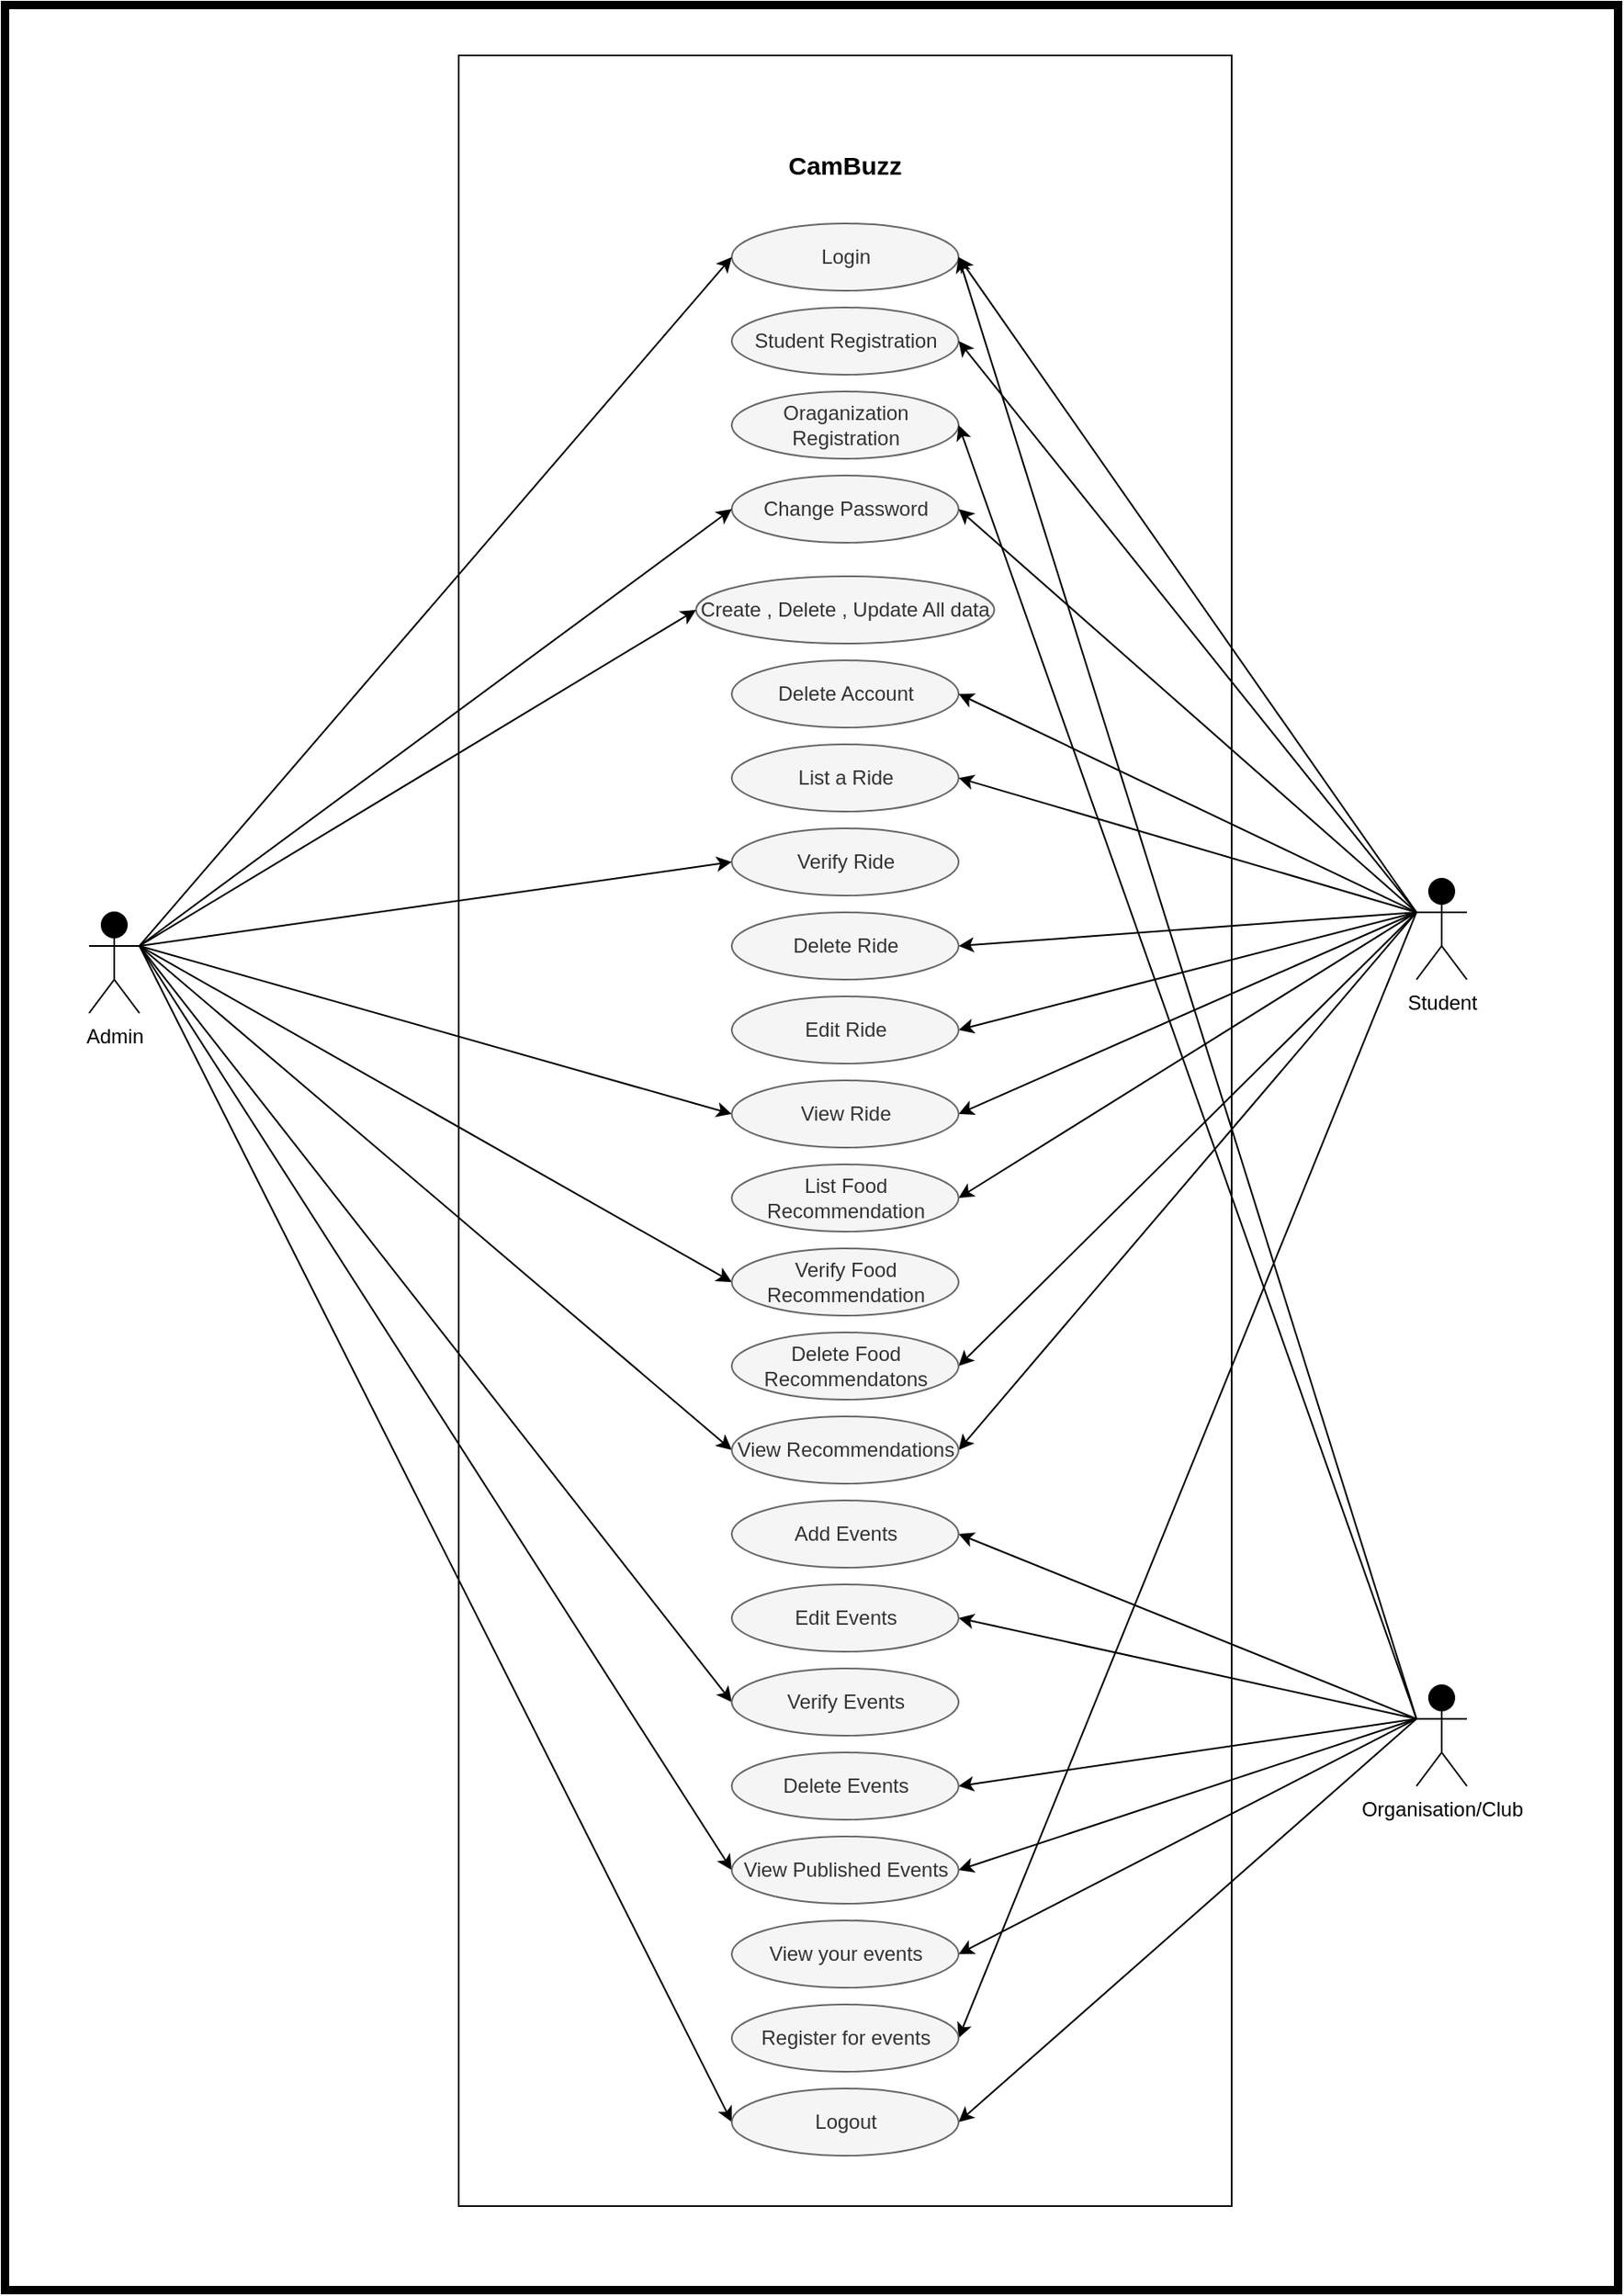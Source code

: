 <mxfile version="22.1.3" type="google">
  <diagram name="Page-1" id="0vYQ331ZLxphveQs4dcZ">
    <mxGraphModel grid="1" page="1" gridSize="10" guides="1" tooltips="1" connect="1" arrows="1" fold="1" pageScale="1" pageWidth="850" pageHeight="1100" math="0" shadow="0">
      <root>
        <mxCell id="0" />
        <mxCell id="1" parent="0" />
        <mxCell id="41ErZD8cDQTFWcDoCBp9-1" value="" style="rounded=0;whiteSpace=wrap;html=1;" vertex="1" parent="1">
          <mxGeometry x="160" y="220" width="460" height="1280" as="geometry" />
        </mxCell>
        <mxCell id="41ErZD8cDQTFWcDoCBp9-2" value="Login" style="ellipse;whiteSpace=wrap;html=1;fillColor=#f5f5f5;strokeColor=#666666;fontColor=#333333;" vertex="1" parent="1">
          <mxGeometry x="322.5" y="320" width="135" height="40" as="geometry" />
        </mxCell>
        <mxCell id="41ErZD8cDQTFWcDoCBp9-3" value="Student Registration" style="ellipse;whiteSpace=wrap;html=1;fillColor=#f5f5f5;strokeColor=#666666;fontColor=#333333;" vertex="1" parent="1">
          <mxGeometry x="322.5" y="370" width="135" height="40" as="geometry" />
        </mxCell>
        <mxCell id="41ErZD8cDQTFWcDoCBp9-4" value="Oraganization Registration" style="ellipse;whiteSpace=wrap;html=1;fillColor=#f5f5f5;strokeColor=#666666;fontColor=#333333;" vertex="1" parent="1">
          <mxGeometry x="322.5" y="420" width="135" height="40" as="geometry" />
        </mxCell>
        <mxCell id="41ErZD8cDQTFWcDoCBp9-5" value="Change Password" style="ellipse;whiteSpace=wrap;html=1;fillColor=#f5f5f5;strokeColor=#666666;fontColor=#333333;" vertex="1" parent="1">
          <mxGeometry x="322.5" y="470" width="135" height="40" as="geometry" />
        </mxCell>
        <mxCell id="41ErZD8cDQTFWcDoCBp9-7" value="Create , Delete , Update All data" style="ellipse;whiteSpace=wrap;html=1;fillColor=#f5f5f5;strokeColor=#666666;fontColor=#333333;" vertex="1" parent="1">
          <mxGeometry x="301.25" y="530" width="177.5" height="40" as="geometry" />
        </mxCell>
        <mxCell id="41ErZD8cDQTFWcDoCBp9-8" value="Delete Account" style="ellipse;whiteSpace=wrap;html=1;fillColor=#f5f5f5;strokeColor=#666666;fontColor=#333333;" vertex="1" parent="1">
          <mxGeometry x="322.5" y="580" width="135" height="40" as="geometry" />
        </mxCell>
        <mxCell id="41ErZD8cDQTFWcDoCBp9-9" value="List a Ride" style="ellipse;whiteSpace=wrap;html=1;fillColor=#f5f5f5;strokeColor=#666666;fontColor=#333333;" vertex="1" parent="1">
          <mxGeometry x="322.5" y="630" width="135" height="40" as="geometry" />
        </mxCell>
        <mxCell id="Uo1004rT4YjdCuuCR5hr-10" style="edgeStyle=none;rounded=0;orthogonalLoop=1;jettySize=auto;html=1;exitX=1;exitY=0.333;exitDx=0;exitDy=0;exitPerimeter=0;entryX=0;entryY=0.5;entryDx=0;entryDy=0;" edge="1" parent="1" source="41ErZD8cDQTFWcDoCBp9-19" target="41ErZD8cDQTFWcDoCBp9-5">
          <mxGeometry relative="1" as="geometry" />
        </mxCell>
        <mxCell id="Uo1004rT4YjdCuuCR5hr-15" style="edgeStyle=none;rounded=0;orthogonalLoop=1;jettySize=auto;html=1;exitX=1;exitY=0.333;exitDx=0;exitDy=0;exitPerimeter=0;entryX=0;entryY=0.5;entryDx=0;entryDy=0;" edge="1" parent="1" source="41ErZD8cDQTFWcDoCBp9-19" target="2fhhlphzJF3pxxe_1fnA-51">
          <mxGeometry relative="1" as="geometry" />
        </mxCell>
        <mxCell id="Uo1004rT4YjdCuuCR5hr-16" style="edgeStyle=none;rounded=0;orthogonalLoop=1;jettySize=auto;html=1;exitX=1;exitY=0.333;exitDx=0;exitDy=0;exitPerimeter=0;entryX=0;entryY=0.5;entryDx=0;entryDy=0;" edge="1" parent="1" source="41ErZD8cDQTFWcDoCBp9-19" target="41ErZD8cDQTFWcDoCBp9-7">
          <mxGeometry relative="1" as="geometry" />
        </mxCell>
        <mxCell id="Uo1004rT4YjdCuuCR5hr-17" style="edgeStyle=none;rounded=0;orthogonalLoop=1;jettySize=auto;html=1;exitX=1;exitY=0.333;exitDx=0;exitDy=0;exitPerimeter=0;entryX=0;entryY=0.5;entryDx=0;entryDy=0;" edge="1" parent="1" source="41ErZD8cDQTFWcDoCBp9-19" target="41ErZD8cDQTFWcDoCBp9-2">
          <mxGeometry relative="1" as="geometry" />
        </mxCell>
        <mxCell id="Uo1004rT4YjdCuuCR5hr-18" style="edgeStyle=none;rounded=0;orthogonalLoop=1;jettySize=auto;html=1;exitX=1;exitY=0.333;exitDx=0;exitDy=0;exitPerimeter=0;entryX=0;entryY=0.5;entryDx=0;entryDy=0;" edge="1" parent="1" source="41ErZD8cDQTFWcDoCBp9-19" target="2fhhlphzJF3pxxe_1fnA-1">
          <mxGeometry relative="1" as="geometry" />
        </mxCell>
        <mxCell id="Uo1004rT4YjdCuuCR5hr-19" style="edgeStyle=none;rounded=0;orthogonalLoop=1;jettySize=auto;html=1;exitX=1;exitY=0.333;exitDx=0;exitDy=0;exitPerimeter=0;entryX=0;entryY=0.5;entryDx=0;entryDy=0;" edge="1" parent="1" source="41ErZD8cDQTFWcDoCBp9-19" target="2fhhlphzJF3pxxe_1fnA-9">
          <mxGeometry relative="1" as="geometry" />
        </mxCell>
        <mxCell id="Uo1004rT4YjdCuuCR5hr-20" style="edgeStyle=none;rounded=0;orthogonalLoop=1;jettySize=auto;html=1;exitX=1;exitY=0.333;exitDx=0;exitDy=0;exitPerimeter=0;entryX=0;entryY=0.5;entryDx=0;entryDy=0;" edge="1" parent="1" source="41ErZD8cDQTFWcDoCBp9-19" target="2fhhlphzJF3pxxe_1fnA-49">
          <mxGeometry relative="1" as="geometry" />
        </mxCell>
        <mxCell id="Uo1004rT4YjdCuuCR5hr-21" style="edgeStyle=none;rounded=0;orthogonalLoop=1;jettySize=auto;html=1;exitX=1;exitY=0.333;exitDx=0;exitDy=0;exitPerimeter=0;entryX=0;entryY=0.5;entryDx=0;entryDy=0;" edge="1" parent="1" source="41ErZD8cDQTFWcDoCBp9-19" target="2fhhlphzJF3pxxe_1fnA-7">
          <mxGeometry relative="1" as="geometry" />
        </mxCell>
        <mxCell id="Uo1004rT4YjdCuuCR5hr-22" style="edgeStyle=none;rounded=0;orthogonalLoop=1;jettySize=auto;html=1;exitX=1;exitY=0.333;exitDx=0;exitDy=0;exitPerimeter=0;entryX=0;entryY=0.5;entryDx=0;entryDy=0;" edge="1" parent="1" source="41ErZD8cDQTFWcDoCBp9-19" target="2fhhlphzJF3pxxe_1fnA-29">
          <mxGeometry relative="1" as="geometry" />
        </mxCell>
        <mxCell id="Uo1004rT4YjdCuuCR5hr-24" style="edgeStyle=none;rounded=0;orthogonalLoop=1;jettySize=auto;html=1;exitX=1;exitY=0.333;exitDx=0;exitDy=0;exitPerimeter=0;entryX=0;entryY=0.5;entryDx=0;entryDy=0;" edge="1" parent="1" source="41ErZD8cDQTFWcDoCBp9-19" target="2fhhlphzJF3pxxe_1fnA-37">
          <mxGeometry relative="1" as="geometry" />
        </mxCell>
        <mxCell id="41ErZD8cDQTFWcDoCBp9-19" value="Admin" style="shape=umlActor;verticalLabelPosition=bottom;verticalAlign=top;html=1;outlineConnect=0;strokeColor=#000000;fillColor=#000000;" vertex="1" parent="1">
          <mxGeometry x="-60" y="730" width="30" height="60" as="geometry" />
        </mxCell>
        <mxCell id="Uo1004rT4YjdCuuCR5hr-25" style="edgeStyle=none;rounded=0;orthogonalLoop=1;jettySize=auto;html=1;exitX=0;exitY=0.333;exitDx=0;exitDy=0;exitPerimeter=0;entryX=1;entryY=0.5;entryDx=0;entryDy=0;" edge="1" parent="1" source="41ErZD8cDQTFWcDoCBp9-24" target="2fhhlphzJF3pxxe_1fnA-51">
          <mxGeometry relative="1" as="geometry" />
        </mxCell>
        <mxCell id="Uo1004rT4YjdCuuCR5hr-26" style="edgeStyle=none;rounded=0;orthogonalLoop=1;jettySize=auto;html=1;exitX=0;exitY=0.333;exitDx=0;exitDy=0;exitPerimeter=0;entryX=1;entryY=0.5;entryDx=0;entryDy=0;" edge="1" parent="1" source="41ErZD8cDQTFWcDoCBp9-24" target="2fhhlphzJF3pxxe_1fnA-37">
          <mxGeometry relative="1" as="geometry" />
        </mxCell>
        <mxCell id="Uo1004rT4YjdCuuCR5hr-27" style="edgeStyle=none;rounded=0;orthogonalLoop=1;jettySize=auto;html=1;exitX=0;exitY=0.333;exitDx=0;exitDy=0;exitPerimeter=0;entryX=1;entryY=0.5;entryDx=0;entryDy=0;" edge="1" parent="1" source="41ErZD8cDQTFWcDoCBp9-24" target="2fhhlphzJF3pxxe_1fnA-41">
          <mxGeometry relative="1" as="geometry" />
        </mxCell>
        <mxCell id="Uo1004rT4YjdCuuCR5hr-28" style="edgeStyle=none;rounded=0;orthogonalLoop=1;jettySize=auto;html=1;exitX=0;exitY=0.333;exitDx=0;exitDy=0;exitPerimeter=0;entryX=1;entryY=0.5;entryDx=0;entryDy=0;" edge="1" parent="1" source="41ErZD8cDQTFWcDoCBp9-24" target="2fhhlphzJF3pxxe_1fnA-36">
          <mxGeometry relative="1" as="geometry" />
        </mxCell>
        <mxCell id="Uo1004rT4YjdCuuCR5hr-29" style="edgeStyle=none;rounded=0;orthogonalLoop=1;jettySize=auto;html=1;exitX=0;exitY=0.333;exitDx=0;exitDy=0;exitPerimeter=0;entryX=1;entryY=0.5;entryDx=0;entryDy=0;" edge="1" parent="1" source="41ErZD8cDQTFWcDoCBp9-24" target="2fhhlphzJF3pxxe_1fnA-35">
          <mxGeometry relative="1" as="geometry" />
        </mxCell>
        <mxCell id="Uo1004rT4YjdCuuCR5hr-30" style="edgeStyle=none;rounded=0;orthogonalLoop=1;jettySize=auto;html=1;exitX=0;exitY=0.333;exitDx=0;exitDy=0;exitPerimeter=0;entryX=1;entryY=0.5;entryDx=0;entryDy=0;" edge="1" parent="1" source="41ErZD8cDQTFWcDoCBp9-24" target="2fhhlphzJF3pxxe_1fnA-34">
          <mxGeometry relative="1" as="geometry" />
        </mxCell>
        <mxCell id="Uo1004rT4YjdCuuCR5hr-31" style="edgeStyle=none;rounded=0;orthogonalLoop=1;jettySize=auto;html=1;exitX=0;exitY=0.333;exitDx=0;exitDy=0;exitPerimeter=0;entryX=1;entryY=0.5;entryDx=0;entryDy=0;" edge="1" parent="1" source="41ErZD8cDQTFWcDoCBp9-24" target="41ErZD8cDQTFWcDoCBp9-2">
          <mxGeometry relative="1" as="geometry" />
        </mxCell>
        <mxCell id="Uo1004rT4YjdCuuCR5hr-34" style="edgeStyle=none;rounded=0;orthogonalLoop=1;jettySize=auto;html=1;exitX=0;exitY=0.333;exitDx=0;exitDy=0;exitPerimeter=0;entryX=1;entryY=0.5;entryDx=0;entryDy=0;" edge="1" parent="1" source="41ErZD8cDQTFWcDoCBp9-24" target="41ErZD8cDQTFWcDoCBp9-4">
          <mxGeometry relative="1" as="geometry" />
        </mxCell>
        <mxCell id="41ErZD8cDQTFWcDoCBp9-24" value="Organisation/Club" style="shape=umlActor;verticalLabelPosition=bottom;verticalAlign=top;html=1;outlineConnect=0;strokeColor=#000000;fillColor=#000000;" vertex="1" parent="1">
          <mxGeometry x="730" y="1190" width="30" height="60" as="geometry" />
        </mxCell>
        <mxCell id="Uo1004rT4YjdCuuCR5hr-32" style="edgeStyle=none;rounded=0;orthogonalLoop=1;jettySize=auto;html=1;exitX=0;exitY=0.333;exitDx=0;exitDy=0;exitPerimeter=0;entryX=1;entryY=0.5;entryDx=0;entryDy=0;" edge="1" parent="1" source="41ErZD8cDQTFWcDoCBp9-30" target="41ErZD8cDQTFWcDoCBp9-2">
          <mxGeometry relative="1" as="geometry" />
        </mxCell>
        <mxCell id="Uo1004rT4YjdCuuCR5hr-33" style="edgeStyle=none;rounded=0;orthogonalLoop=1;jettySize=auto;html=1;exitX=0;exitY=0.333;exitDx=0;exitDy=0;exitPerimeter=0;entryX=1;entryY=0.5;entryDx=0;entryDy=0;" edge="1" parent="1" source="41ErZD8cDQTFWcDoCBp9-30" target="41ErZD8cDQTFWcDoCBp9-3">
          <mxGeometry relative="1" as="geometry" />
        </mxCell>
        <mxCell id="Uo1004rT4YjdCuuCR5hr-35" style="edgeStyle=none;rounded=0;orthogonalLoop=1;jettySize=auto;html=1;exitX=0;exitY=0.333;exitDx=0;exitDy=0;exitPerimeter=0;entryX=1;entryY=0.5;entryDx=0;entryDy=0;" edge="1" parent="1" source="41ErZD8cDQTFWcDoCBp9-30" target="41ErZD8cDQTFWcDoCBp9-5">
          <mxGeometry relative="1" as="geometry" />
        </mxCell>
        <mxCell id="Uo1004rT4YjdCuuCR5hr-36" style="edgeStyle=none;rounded=0;orthogonalLoop=1;jettySize=auto;html=1;exitX=0;exitY=0.333;exitDx=0;exitDy=0;exitPerimeter=0;entryX=1;entryY=0.5;entryDx=0;entryDy=0;" edge="1" parent="1" source="41ErZD8cDQTFWcDoCBp9-30" target="41ErZD8cDQTFWcDoCBp9-8">
          <mxGeometry relative="1" as="geometry" />
        </mxCell>
        <mxCell id="Uo1004rT4YjdCuuCR5hr-37" style="edgeStyle=none;rounded=0;orthogonalLoop=1;jettySize=auto;html=1;exitX=0;exitY=0.333;exitDx=0;exitDy=0;exitPerimeter=0;entryX=1;entryY=0.5;entryDx=0;entryDy=0;" edge="1" parent="1" source="41ErZD8cDQTFWcDoCBp9-30" target="41ErZD8cDQTFWcDoCBp9-9">
          <mxGeometry relative="1" as="geometry" />
        </mxCell>
        <mxCell id="Uo1004rT4YjdCuuCR5hr-38" style="edgeStyle=none;rounded=0;orthogonalLoop=1;jettySize=auto;html=1;exitX=0;exitY=0.333;exitDx=0;exitDy=0;exitPerimeter=0;entryX=1;entryY=0.5;entryDx=0;entryDy=0;" edge="1" parent="1" source="41ErZD8cDQTFWcDoCBp9-30" target="2fhhlphzJF3pxxe_1fnA-4">
          <mxGeometry relative="1" as="geometry" />
        </mxCell>
        <mxCell id="Uo1004rT4YjdCuuCR5hr-39" style="edgeStyle=none;rounded=0;orthogonalLoop=1;jettySize=auto;html=1;exitX=0;exitY=0.333;exitDx=0;exitDy=0;exitPerimeter=0;entryX=1;entryY=0.5;entryDx=0;entryDy=0;" edge="1" parent="1" source="41ErZD8cDQTFWcDoCBp9-30" target="2fhhlphzJF3pxxe_1fnA-5">
          <mxGeometry relative="1" as="geometry" />
        </mxCell>
        <mxCell id="Uo1004rT4YjdCuuCR5hr-40" style="edgeStyle=none;rounded=0;orthogonalLoop=1;jettySize=auto;html=1;exitX=0;exitY=0.333;exitDx=0;exitDy=0;exitPerimeter=0;entryX=1;entryY=0.5;entryDx=0;entryDy=0;" edge="1" parent="1" source="41ErZD8cDQTFWcDoCBp9-30" target="2fhhlphzJF3pxxe_1fnA-7">
          <mxGeometry relative="1" as="geometry" />
        </mxCell>
        <mxCell id="Uo1004rT4YjdCuuCR5hr-41" style="edgeStyle=none;rounded=0;orthogonalLoop=1;jettySize=auto;html=1;exitX=0;exitY=0.333;exitDx=0;exitDy=0;exitPerimeter=0;entryX=1;entryY=0.5;entryDx=0;entryDy=0;" edge="1" parent="1" source="41ErZD8cDQTFWcDoCBp9-30" target="2fhhlphzJF3pxxe_1fnA-8">
          <mxGeometry relative="1" as="geometry" />
        </mxCell>
        <mxCell id="Uo1004rT4YjdCuuCR5hr-42" style="edgeStyle=none;rounded=0;orthogonalLoop=1;jettySize=auto;html=1;exitX=0;exitY=0.333;exitDx=0;exitDy=0;exitPerimeter=0;entryX=1;entryY=0.5;entryDx=0;entryDy=0;" edge="1" parent="1" source="41ErZD8cDQTFWcDoCBp9-30" target="2fhhlphzJF3pxxe_1fnA-26">
          <mxGeometry relative="1" as="geometry" />
        </mxCell>
        <mxCell id="Uo1004rT4YjdCuuCR5hr-43" style="edgeStyle=none;rounded=0;orthogonalLoop=1;jettySize=auto;html=1;exitX=0;exitY=0.333;exitDx=0;exitDy=0;exitPerimeter=0;entryX=1;entryY=0.5;entryDx=0;entryDy=0;" edge="1" parent="1" source="41ErZD8cDQTFWcDoCBp9-30" target="2fhhlphzJF3pxxe_1fnA-29">
          <mxGeometry relative="1" as="geometry" />
        </mxCell>
        <mxCell id="Uo1004rT4YjdCuuCR5hr-44" style="edgeStyle=none;rounded=0;orthogonalLoop=1;jettySize=auto;html=1;exitX=0;exitY=0.333;exitDx=0;exitDy=0;exitPerimeter=0;entryX=1;entryY=0.5;entryDx=0;entryDy=0;" edge="1" parent="1" source="41ErZD8cDQTFWcDoCBp9-30" target="2fhhlphzJF3pxxe_1fnA-38">
          <mxGeometry relative="1" as="geometry" />
        </mxCell>
        <mxCell id="41ErZD8cDQTFWcDoCBp9-30" value="Student" style="shape=umlActor;verticalLabelPosition=bottom;verticalAlign=top;html=1;outlineConnect=0;strokeColor=#000000;fillColor=#000000;" vertex="1" parent="1">
          <mxGeometry x="730" y="710" width="30" height="60" as="geometry" />
        </mxCell>
        <mxCell id="41ErZD8cDQTFWcDoCBp9-32" value="&lt;b&gt;&lt;font style=&quot;font-size: 15px;&quot;&gt;CamBuzz&lt;/font&gt;&lt;/b&gt;" style="text;html=1;strokeColor=none;fillColor=none;align=center;verticalAlign=middle;whiteSpace=wrap;rounded=0;" vertex="1" parent="1">
          <mxGeometry x="260" y="270" width="260" height="30" as="geometry" />
        </mxCell>
        <mxCell id="2fhhlphzJF3pxxe_1fnA-1" value="Verify Ride" style="ellipse;whiteSpace=wrap;html=1;fillColor=#f5f5f5;strokeColor=#666666;fontColor=#333333;" vertex="1" parent="1">
          <mxGeometry x="322.5" y="680" width="135" height="40" as="geometry" />
        </mxCell>
        <mxCell id="2fhhlphzJF3pxxe_1fnA-4" value="Delete Ride" style="ellipse;whiteSpace=wrap;html=1;fillColor=#f5f5f5;strokeColor=#666666;fontColor=#333333;" vertex="1" parent="1">
          <mxGeometry x="322.5" y="730" width="135" height="40" as="geometry" />
        </mxCell>
        <mxCell id="2fhhlphzJF3pxxe_1fnA-5" value="Edit Ride" style="ellipse;whiteSpace=wrap;html=1;fillColor=#f5f5f5;strokeColor=#666666;fontColor=#333333;" vertex="1" parent="1">
          <mxGeometry x="322.5" y="780" width="135" height="40" as="geometry" />
        </mxCell>
        <mxCell id="2fhhlphzJF3pxxe_1fnA-7" value="View Ride" style="ellipse;whiteSpace=wrap;html=1;fillColor=#f5f5f5;strokeColor=#666666;fontColor=#333333;" vertex="1" parent="1">
          <mxGeometry x="322.5" y="830" width="135" height="40" as="geometry" />
        </mxCell>
        <mxCell id="2fhhlphzJF3pxxe_1fnA-8" value="List Food Recommendation" style="ellipse;whiteSpace=wrap;html=1;fillColor=#f5f5f5;strokeColor=#666666;fontColor=#333333;" vertex="1" parent="1">
          <mxGeometry x="322.5" y="880" width="135" height="40" as="geometry" />
        </mxCell>
        <mxCell id="2fhhlphzJF3pxxe_1fnA-9" value="Verify Food Recommendation" style="ellipse;whiteSpace=wrap;html=1;fillColor=#f5f5f5;strokeColor=#666666;fontColor=#333333;" vertex="1" parent="1">
          <mxGeometry x="322.5" y="930" width="135" height="40" as="geometry" />
        </mxCell>
        <mxCell id="2fhhlphzJF3pxxe_1fnA-26" value="Delete Food Recommendatons" style="ellipse;whiteSpace=wrap;html=1;fillColor=#f5f5f5;strokeColor=#666666;fontColor=#333333;" vertex="1" parent="1">
          <mxGeometry x="322.5" y="980" width="135" height="40" as="geometry" />
        </mxCell>
        <mxCell id="2fhhlphzJF3pxxe_1fnA-29" value="View Recommendations" style="ellipse;whiteSpace=wrap;html=1;fillColor=#f5f5f5;strokeColor=#666666;fontColor=#333333;" vertex="1" parent="1">
          <mxGeometry x="322.5" y="1030" width="135" height="40" as="geometry" />
        </mxCell>
        <mxCell id="2fhhlphzJF3pxxe_1fnA-34" value="Add Events" style="ellipse;whiteSpace=wrap;html=1;fillColor=#f5f5f5;strokeColor=#666666;fontColor=#333333;" vertex="1" parent="1">
          <mxGeometry x="322.5" y="1080" width="135" height="40" as="geometry" />
        </mxCell>
        <mxCell id="2fhhlphzJF3pxxe_1fnA-35" value="Edit Events" style="ellipse;whiteSpace=wrap;html=1;fillColor=#f5f5f5;strokeColor=#666666;fontColor=#333333;" vertex="1" parent="1">
          <mxGeometry x="322.5" y="1130" width="135" height="40" as="geometry" />
        </mxCell>
        <mxCell id="2fhhlphzJF3pxxe_1fnA-36" value="Delete Events" style="ellipse;whiteSpace=wrap;html=1;fillColor=#f5f5f5;strokeColor=#666666;fontColor=#333333;" vertex="1" parent="1">
          <mxGeometry x="322.5" y="1230" width="135" height="40" as="geometry" />
        </mxCell>
        <mxCell id="2fhhlphzJF3pxxe_1fnA-37" value="View Published Events" style="ellipse;whiteSpace=wrap;html=1;fillColor=#f5f5f5;strokeColor=#666666;fontColor=#333333;" vertex="1" parent="1">
          <mxGeometry x="322.5" y="1280" width="135" height="40" as="geometry" />
        </mxCell>
        <mxCell id="2fhhlphzJF3pxxe_1fnA-38" value="Register for events" style="ellipse;whiteSpace=wrap;html=1;fillColor=#f5f5f5;strokeColor=#666666;fontColor=#333333;" vertex="1" parent="1">
          <mxGeometry x="322.5" y="1380" width="135" height="40" as="geometry" />
        </mxCell>
        <mxCell id="2fhhlphzJF3pxxe_1fnA-41" value="View your events" style="ellipse;whiteSpace=wrap;html=1;fillColor=#f5f5f5;strokeColor=#666666;fontColor=#333333;" vertex="1" parent="1">
          <mxGeometry x="322.5" y="1330" width="135" height="40" as="geometry" />
        </mxCell>
        <mxCell id="2fhhlphzJF3pxxe_1fnA-49" value="Verify Events" style="ellipse;whiteSpace=wrap;html=1;fillColor=#f5f5f5;strokeColor=#666666;fontColor=#333333;" vertex="1" parent="1">
          <mxGeometry x="322.5" y="1180" width="135" height="40" as="geometry" />
        </mxCell>
        <mxCell id="2fhhlphzJF3pxxe_1fnA-51" value="Logout" style="ellipse;whiteSpace=wrap;html=1;fillColor=#f5f5f5;strokeColor=#666666;fontColor=#333333;" vertex="1" parent="1">
          <mxGeometry x="322.5" y="1430" width="135" height="40" as="geometry" />
        </mxCell>
        <mxCell id="Uo1004rT4YjdCuuCR5hr-45" value="" style="rounded=0;whiteSpace=wrap;html=1;fillColor=none;strokeWidth=5;" vertex="1" parent="1">
          <mxGeometry x="-110" y="190" width="960" height="1360" as="geometry" />
        </mxCell>
      </root>
    </mxGraphModel>
  </diagram>
</mxfile>
